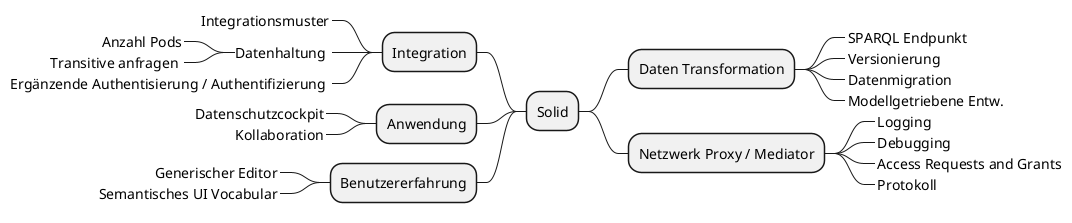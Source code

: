 @startmindmap
* Solid
-- Integration
---_ Integrationsmuster
---_ Datenhaltung 
----_ Anzahl Pods
----_ Transitive anfragen 
'(4pods, 3pods, 2pods Datenhaltung; Flußkontrolle)
---_ Ergänzende Authentisierung / Authentifizierung 
-- Anwendung
---_ Datenschutzcockpit
'----_ Netzwerk Proxy / Mediator
---_ Kollaboration
-- Benutzererfahrung
---_ Generischer Editor
---_ Semantisches UI Vocabular
++ Daten Transformation
+++_ SPARQL Endpunkt
+++_ Versionierung
+++_ Datenmigration
+++_ Modellgetriebene Entw.
'++++_ E/A über Fremdsysteme
'++++_ Solid als Datenquelle
'++++_ Minimalitätsbedingung
++ Netzwerk Proxy / Mediator
+++_ Logging
+++_ Debugging
+++_ Access Requests and Grants
+++_ Protokoll
@endmindmap